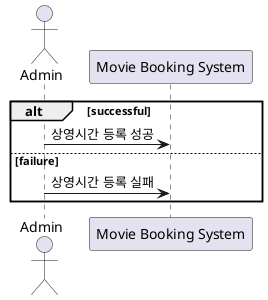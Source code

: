 @startuml

@startuml
actor Admin
participant "Movie Booking System" as mbs

alt successful
    Admin -> mbs: 상영시간 등록 성공
else failure
    Admin -> mbs: 상영시간 등록 실패
end
@enduml

@enduml